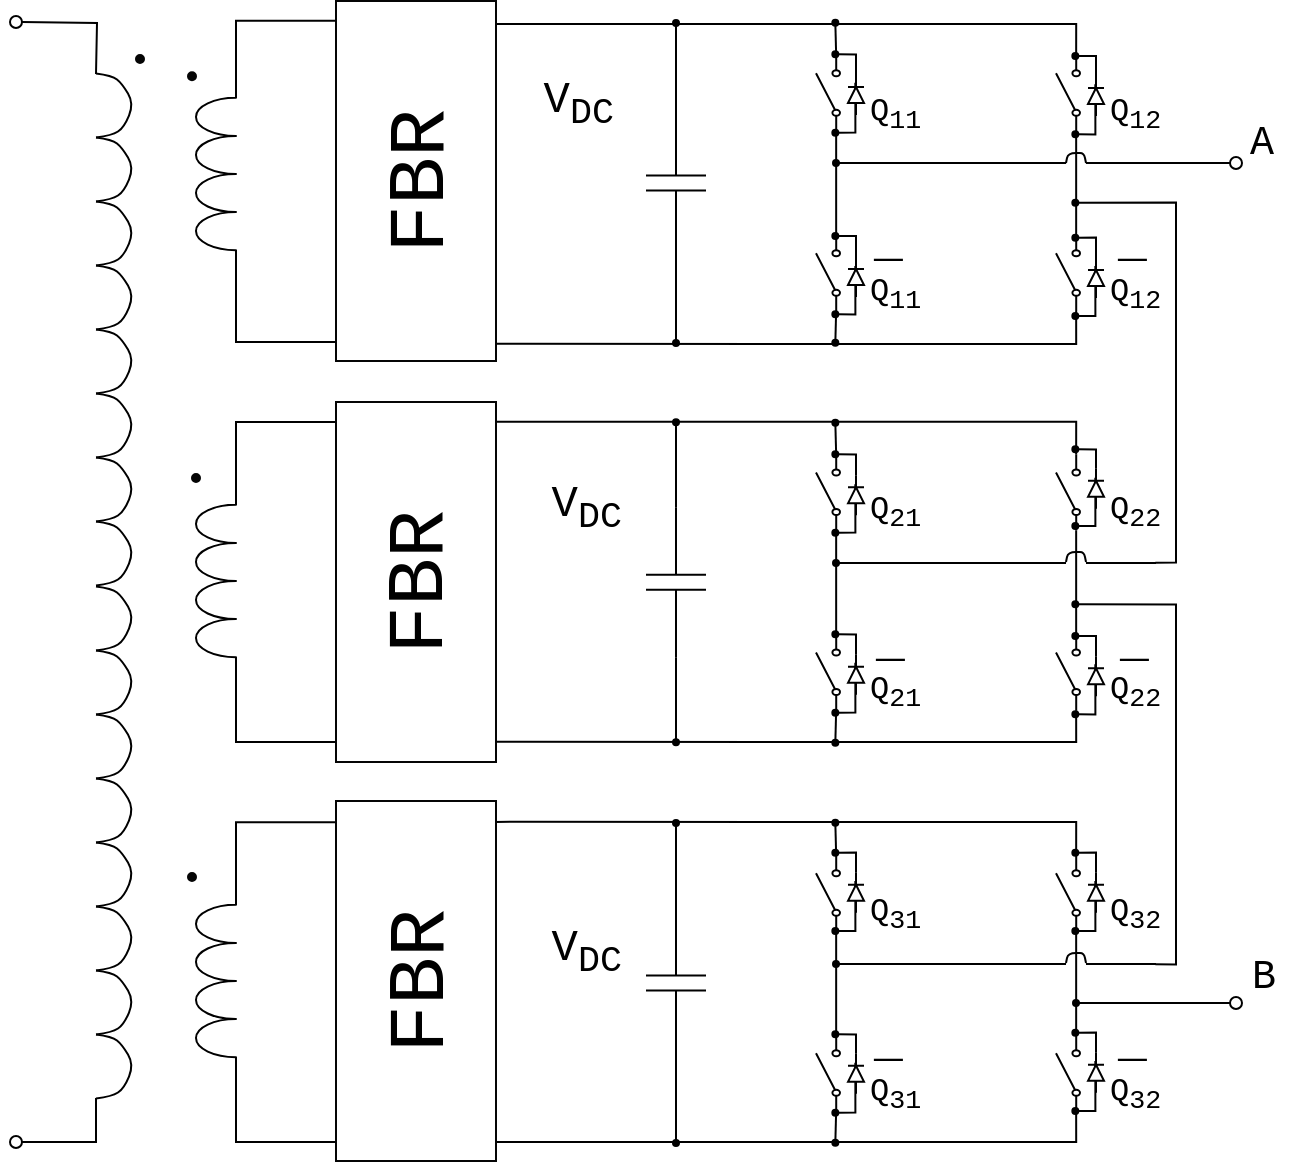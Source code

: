 <mxfile version="10.6.7" type="github"><diagram id="ba_hvJ9h7SCqjm7Wtn24" name="Page-1"><mxGraphModel dx="1394" dy="781" grid="1" gridSize="10" guides="1" tooltips="1" connect="1" arrows="1" fold="1" page="1" pageScale="1" pageWidth="827" pageHeight="1169" math="0" shadow="0"><root><mxCell id="0"/><mxCell id="1" parent="0"/><mxCell id="d05kO99gTsd_x5FQ2TC5-5" style="edgeStyle=orthogonalEdgeStyle;rounded=0;orthogonalLoop=1;jettySize=auto;html=1;exitX=0;exitY=0.5;exitDx=0;exitDy=0;exitPerimeter=0;endArrow=oval;endFill=1;fontSize=22;endSize=3;" parent="1" source="d05kO99gTsd_x5FQ2TC5-7" edge="1"><mxGeometry relative="1" as="geometry"><mxPoint x="450" y="440.5" as="targetPoint"/><mxPoint x="450" y="450.5" as="sourcePoint"/></mxGeometry></mxCell><mxCell id="d05kO99gTsd_x5FQ2TC5-6" style="edgeStyle=orthogonalEdgeStyle;rounded=0;orthogonalLoop=1;jettySize=auto;html=1;exitX=1;exitY=0.5;exitDx=0;exitDy=0;exitPerimeter=0;endArrow=oval;endFill=1;fontSize=22;endSize=3;" parent="1" source="d05kO99gTsd_x5FQ2TC5-7" edge="1"><mxGeometry relative="1" as="geometry"><mxPoint x="450" y="600.5" as="targetPoint"/></mxGeometry></mxCell><mxCell id="d05kO99gTsd_x5FQ2TC5-7" value="" style="pointerEvents=1;verticalLabelPosition=bottom;shadow=0;dashed=0;align=center;fillColor=#ffffff;html=1;verticalAlign=top;strokeWidth=1;shape=mxgraph.electrical.capacitors.capacitor_1;fontSize=22;direction=south;" parent="1" vertex="1"><mxGeometry x="435" y="483" width="30" height="75" as="geometry"/></mxCell><mxCell id="d05kO99gTsd_x5FQ2TC5-8" style="edgeStyle=orthogonalEdgeStyle;rounded=0;orthogonalLoop=1;jettySize=auto;html=1;exitX=1;exitY=0.84;exitDx=0;exitDy=0;exitPerimeter=0;endArrow=oval;endFill=1;fontSize=22;endSize=3;" parent="1" source="d05kO99gTsd_x5FQ2TC5-10" edge="1"><mxGeometry relative="1" as="geometry"><mxPoint x="529.667" y="440.333" as="targetPoint"/></mxGeometry></mxCell><mxCell id="d05kO99gTsd_x5FQ2TC5-9" style="edgeStyle=orthogonalEdgeStyle;rounded=0;orthogonalLoop=1;jettySize=auto;html=1;exitX=0;exitY=0.84;exitDx=0;exitDy=0;exitPerimeter=0;entryX=1;entryY=0.84;entryDx=0;entryDy=0;entryPerimeter=0;endArrow=none;endFill=0;fontSize=22;" parent="1" source="d05kO99gTsd_x5FQ2TC5-10" target="d05kO99gTsd_x5FQ2TC5-12" edge="1"><mxGeometry relative="1" as="geometry"/></mxCell><mxCell id="d05kO99gTsd_x5FQ2TC5-10" value="" style="pointerEvents=1;verticalLabelPosition=bottom;shadow=0;dashed=0;align=center;fillColor=#ffffff;html=1;verticalAlign=top;strokeWidth=1;shape=mxgraph.electrical.electro-mechanical.simple_switch;fontSize=22;direction=north;" parent="1" vertex="1"><mxGeometry x="520" y="456.532" width="12" height="38" as="geometry"/></mxCell><mxCell id="d05kO99gTsd_x5FQ2TC5-11" style="edgeStyle=orthogonalEdgeStyle;rounded=0;orthogonalLoop=1;jettySize=auto;html=1;exitX=0;exitY=0.84;exitDx=0;exitDy=0;exitPerimeter=0;endArrow=oval;endFill=1;fontSize=22;endSize=3;" parent="1" source="d05kO99gTsd_x5FQ2TC5-12" edge="1"><mxGeometry relative="1" as="geometry"><mxPoint x="529.667" y="600.333" as="targetPoint"/></mxGeometry></mxCell><mxCell id="d05kO99gTsd_x5FQ2TC5-12" value="" style="pointerEvents=1;verticalLabelPosition=bottom;shadow=0;dashed=0;align=center;fillColor=#ffffff;html=1;verticalAlign=top;strokeWidth=1;shape=mxgraph.electrical.electro-mechanical.simple_switch;fontSize=22;direction=north;" parent="1" vertex="1"><mxGeometry x="520" y="546.532" width="12" height="38" as="geometry"/></mxCell><mxCell id="d05kO99gTsd_x5FQ2TC5-13" value="" style="pointerEvents=1;verticalLabelPosition=bottom;shadow=0;dashed=0;align=center;fillColor=#ffffff;html=1;verticalAlign=top;strokeWidth=1;shape=mxgraph.electrical.electro-mechanical.simple_switch;fontSize=22;direction=north;" parent="1" vertex="1"><mxGeometry x="640" y="456.532" width="12" height="38" as="geometry"/></mxCell><mxCell id="d05kO99gTsd_x5FQ2TC5-14" style="edgeStyle=orthogonalEdgeStyle;rounded=0;orthogonalLoop=1;jettySize=auto;html=1;exitX=1;exitY=0.84;exitDx=0;exitDy=0;exitPerimeter=0;entryX=0;entryY=0.84;entryDx=0;entryDy=0;entryPerimeter=0;endArrow=none;endFill=0;fontSize=22;" parent="1" source="d05kO99gTsd_x5FQ2TC5-15" target="d05kO99gTsd_x5FQ2TC5-13" edge="1"><mxGeometry relative="1" as="geometry"/></mxCell><mxCell id="d05kO99gTsd_x5FQ2TC5-15" value="" style="pointerEvents=1;verticalLabelPosition=bottom;shadow=0;dashed=0;align=center;fillColor=#ffffff;html=1;verticalAlign=top;strokeWidth=1;shape=mxgraph.electrical.electro-mechanical.simple_switch;fontSize=22;direction=north;" parent="1" vertex="1"><mxGeometry x="640" y="546.532" width="12" height="38" as="geometry"/></mxCell><mxCell id="d05kO99gTsd_x5FQ2TC5-16" style="edgeStyle=orthogonalEdgeStyle;rounded=0;orthogonalLoop=1;jettySize=auto;html=1;fontSize=22;endArrow=none;endFill=0;entryX=1;entryY=0.84;entryDx=0;entryDy=0;entryPerimeter=0;exitX=1.002;exitY=0.064;exitDx=0;exitDy=0;exitPerimeter=0;" parent="1" source="HzWycQiSCU6nT2BT9_TL-53" target="d05kO99gTsd_x5FQ2TC5-13" edge="1"><mxGeometry relative="1" as="geometry"><mxPoint x="650" y="440.532" as="targetPoint"/><Array as="points"><mxPoint x="650" y="441"/></Array><mxPoint x="370" y="441" as="sourcePoint"/></mxGeometry></mxCell><mxCell id="d05kO99gTsd_x5FQ2TC5-17" style="edgeStyle=orthogonalEdgeStyle;rounded=0;orthogonalLoop=1;jettySize=auto;html=1;entryX=0;entryY=0.84;entryDx=0;entryDy=0;entryPerimeter=0;endArrow=none;endFill=0;fontSize=22;exitX=1.004;exitY=0.952;exitDx=0;exitDy=0;exitPerimeter=0;" parent="1" source="HzWycQiSCU6nT2BT9_TL-53" target="d05kO99gTsd_x5FQ2TC5-15" edge="1"><mxGeometry relative="1" as="geometry"><Array as="points"><mxPoint x="370" y="601"/><mxPoint x="650" y="601"/></Array><mxPoint x="361" y="601" as="sourcePoint"/></mxGeometry></mxCell><mxCell id="d05kO99gTsd_x5FQ2TC5-18" value="&lt;font face=&quot;Courier New&quot;&gt;V&lt;sub&gt;DC&lt;/sub&gt;&lt;/font&gt;" style="text;html=1;resizable=0;points=[];autosize=1;align=right;verticalAlign=top;spacingTop=-4;fontSize=22;" parent="1" vertex="1"><mxGeometry x="370" y="462.032" width="50" height="30" as="geometry"/></mxCell><mxCell id="d05kO99gTsd_x5FQ2TC5-19" value="&lt;font face=&quot;Courier New&quot;&gt;Q&lt;sub&gt;11&lt;/sub&gt;&lt;/font&gt;" style="text;html=1;resizable=0;points=[];autosize=1;align=left;verticalAlign=top;spacingTop=-4;fontSize=16;" parent="1" vertex="1"><mxGeometry x="545" y="470.532" width="40" height="20" as="geometry"/></mxCell><mxCell id="d05kO99gTsd_x5FQ2TC5-20" value="&lt;font face=&quot;Courier New&quot;&gt;Q&lt;/font&gt;&lt;font face=&quot;Courier New&quot;&gt;&lt;sub&gt;12&lt;/sub&gt;&lt;/font&gt;" style="text;html=1;resizable=0;points=[];autosize=1;align=left;verticalAlign=top;spacingTop=-4;fontSize=16;" parent="1" vertex="1"><mxGeometry x="665" y="470.532" width="40" height="20" as="geometry"/></mxCell><mxCell id="d05kO99gTsd_x5FQ2TC5-21" value="&lt;font face=&quot;Courier New&quot;&gt;Q&lt;/font&gt;&lt;font face=&quot;Courier New&quot;&gt;&lt;sub&gt;12&lt;/sub&gt;&lt;/font&gt;" style="text;html=1;resizable=0;points=[];autosize=1;align=left;verticalAlign=top;spacingTop=-4;fontSize=16;" parent="1" vertex="1"><mxGeometry x="665" y="560.532" width="40" height="20" as="geometry"/></mxCell><mxCell id="d05kO99gTsd_x5FQ2TC5-22" value="&lt;font face=&quot;Courier New&quot;&gt;Q&lt;/font&gt;&lt;font face=&quot;Courier New&quot;&gt;&lt;sub&gt;11&lt;/sub&gt;&lt;/font&gt;" style="text;html=1;resizable=0;points=[];autosize=1;align=left;verticalAlign=top;spacingTop=-4;fontSize=16;" parent="1" vertex="1"><mxGeometry x="545" y="560.532" width="40" height="20" as="geometry"/></mxCell><mxCell id="d05kO99gTsd_x5FQ2TC5-27" style="edgeStyle=orthogonalEdgeStyle;rounded=0;orthogonalLoop=1;jettySize=auto;html=1;exitX=0;exitY=0.5;exitDx=0;exitDy=0;exitPerimeter=0;endArrow=oval;endFill=1;fontSize=22;endSize=3;" parent="1" source="d05kO99gTsd_x5FQ2TC5-29" edge="1"><mxGeometry relative="1" as="geometry"><mxPoint x="450" y="640.1" as="targetPoint"/><mxPoint x="450" y="650.1" as="sourcePoint"/></mxGeometry></mxCell><mxCell id="d05kO99gTsd_x5FQ2TC5-28" style="edgeStyle=orthogonalEdgeStyle;rounded=0;orthogonalLoop=1;jettySize=auto;html=1;exitX=1;exitY=0.5;exitDx=0;exitDy=0;exitPerimeter=0;endArrow=oval;endFill=1;fontSize=22;endSize=3;" parent="1" source="d05kO99gTsd_x5FQ2TC5-29" edge="1"><mxGeometry relative="1" as="geometry"><mxPoint x="450" y="800.1" as="targetPoint"/></mxGeometry></mxCell><mxCell id="d05kO99gTsd_x5FQ2TC5-29" value="" style="pointerEvents=1;verticalLabelPosition=bottom;shadow=0;dashed=0;align=center;fillColor=#ffffff;html=1;verticalAlign=top;strokeWidth=1;shape=mxgraph.electrical.capacitors.capacitor_1;fontSize=22;direction=south;" parent="1" vertex="1"><mxGeometry x="435" y="682.6" width="30" height="75" as="geometry"/></mxCell><mxCell id="d05kO99gTsd_x5FQ2TC5-30" style="edgeStyle=orthogonalEdgeStyle;rounded=0;orthogonalLoop=1;jettySize=auto;html=1;exitX=1;exitY=0.84;exitDx=0;exitDy=0;exitPerimeter=0;endArrow=oval;endFill=1;fontSize=22;endSize=3;" parent="1" source="d05kO99gTsd_x5FQ2TC5-32" edge="1"><mxGeometry relative="1" as="geometry"><mxPoint x="529.667" y="640.333" as="targetPoint"/></mxGeometry></mxCell><mxCell id="d05kO99gTsd_x5FQ2TC5-31" style="edgeStyle=orthogonalEdgeStyle;rounded=0;orthogonalLoop=1;jettySize=auto;html=1;exitX=0;exitY=0.84;exitDx=0;exitDy=0;exitPerimeter=0;entryX=1;entryY=0.84;entryDx=0;entryDy=0;entryPerimeter=0;endArrow=none;endFill=0;fontSize=22;" parent="1" source="d05kO99gTsd_x5FQ2TC5-32" target="d05kO99gTsd_x5FQ2TC5-34" edge="1"><mxGeometry relative="1" as="geometry"/></mxCell><mxCell id="d05kO99gTsd_x5FQ2TC5-32" value="" style="pointerEvents=1;verticalLabelPosition=bottom;shadow=0;dashed=0;align=center;fillColor=#ffffff;html=1;verticalAlign=top;strokeWidth=1;shape=mxgraph.electrical.electro-mechanical.simple_switch;fontSize=22;direction=north;" parent="1" vertex="1"><mxGeometry x="520" y="656.132" width="12" height="38" as="geometry"/></mxCell><mxCell id="d05kO99gTsd_x5FQ2TC5-33" style="edgeStyle=orthogonalEdgeStyle;rounded=0;orthogonalLoop=1;jettySize=auto;html=1;exitX=0;exitY=0.84;exitDx=0;exitDy=0;exitPerimeter=0;endArrow=oval;endFill=1;fontSize=22;endSize=3;" parent="1" source="d05kO99gTsd_x5FQ2TC5-34" edge="1"><mxGeometry relative="1" as="geometry"><mxPoint x="529.667" y="800.333" as="targetPoint"/></mxGeometry></mxCell><mxCell id="d05kO99gTsd_x5FQ2TC5-34" value="" style="pointerEvents=1;verticalLabelPosition=bottom;shadow=0;dashed=0;align=center;fillColor=#ffffff;html=1;verticalAlign=top;strokeWidth=1;shape=mxgraph.electrical.electro-mechanical.simple_switch;fontSize=22;direction=north;" parent="1" vertex="1"><mxGeometry x="520" y="746.132" width="12" height="38" as="geometry"/></mxCell><mxCell id="d05kO99gTsd_x5FQ2TC5-35" value="" style="pointerEvents=1;verticalLabelPosition=bottom;shadow=0;dashed=0;align=center;fillColor=#ffffff;html=1;verticalAlign=top;strokeWidth=1;shape=mxgraph.electrical.electro-mechanical.simple_switch;fontSize=22;direction=north;" parent="1" vertex="1"><mxGeometry x="640" y="656.132" width="12" height="38" as="geometry"/></mxCell><mxCell id="d05kO99gTsd_x5FQ2TC5-36" style="edgeStyle=orthogonalEdgeStyle;rounded=0;orthogonalLoop=1;jettySize=auto;html=1;exitX=1;exitY=0.84;exitDx=0;exitDy=0;exitPerimeter=0;entryX=0;entryY=0.84;entryDx=0;entryDy=0;entryPerimeter=0;endArrow=none;endFill=0;fontSize=22;" parent="1" source="d05kO99gTsd_x5FQ2TC5-37" target="d05kO99gTsd_x5FQ2TC5-35" edge="1"><mxGeometry relative="1" as="geometry"/></mxCell><mxCell id="d05kO99gTsd_x5FQ2TC5-37" value="" style="pointerEvents=1;verticalLabelPosition=bottom;shadow=0;dashed=0;align=center;fillColor=#ffffff;html=1;verticalAlign=top;strokeWidth=1;shape=mxgraph.electrical.electro-mechanical.simple_switch;fontSize=22;direction=north;" parent="1" vertex="1"><mxGeometry x="640" y="746.132" width="12" height="38" as="geometry"/></mxCell><mxCell id="d05kO99gTsd_x5FQ2TC5-38" style="edgeStyle=orthogonalEdgeStyle;rounded=0;orthogonalLoop=1;jettySize=auto;html=1;fontSize=22;endArrow=none;endFill=0;entryX=1;entryY=0.84;entryDx=0;entryDy=0;entryPerimeter=0;exitX=1;exitY=0.055;exitDx=0;exitDy=0;exitPerimeter=0;" parent="1" source="HzWycQiSCU6nT2BT9_TL-50" target="d05kO99gTsd_x5FQ2TC5-35" edge="1"><mxGeometry relative="1" as="geometry"><mxPoint x="650" y="640.132" as="targetPoint"/><Array as="points"><mxPoint x="650" y="640"/></Array><mxPoint x="228" y="630" as="sourcePoint"/></mxGeometry></mxCell><mxCell id="d05kO99gTsd_x5FQ2TC5-39" style="edgeStyle=orthogonalEdgeStyle;rounded=0;orthogonalLoop=1;jettySize=auto;html=1;entryX=0;entryY=0.84;entryDx=0;entryDy=0;entryPerimeter=0;endArrow=none;endFill=0;fontSize=22;exitX=0.999;exitY=0.944;exitDx=0;exitDy=0;exitPerimeter=0;" parent="1" source="HzWycQiSCU6nT2BT9_TL-50" target="d05kO99gTsd_x5FQ2TC5-37" edge="1"><mxGeometry relative="1" as="geometry"><Array as="points"><mxPoint x="370" y="800"/><mxPoint x="650" y="800"/></Array><mxPoint x="361" y="800" as="sourcePoint"/></mxGeometry></mxCell><mxCell id="d05kO99gTsd_x5FQ2TC5-40" value="&lt;font face=&quot;Courier New&quot;&gt;V&lt;sub&gt;DC&lt;/sub&gt;&lt;/font&gt;" style="text;html=1;resizable=0;points=[];autosize=1;align=right;verticalAlign=top;spacingTop=-4;fontSize=22;" parent="1" vertex="1"><mxGeometry x="373.5" y="664.132" width="50" height="30" as="geometry"/></mxCell><mxCell id="d05kO99gTsd_x5FQ2TC5-41" value="&lt;font face=&quot;Courier New&quot;&gt;Q&lt;/font&gt;&lt;font face=&quot;Courier New&quot;&gt;&lt;sub&gt;21&lt;/sub&gt;&lt;/font&gt;" style="text;html=1;resizable=0;points=[];autosize=1;align=left;verticalAlign=top;spacingTop=-4;fontSize=16;" parent="1" vertex="1"><mxGeometry x="545" y="670.132" width="40" height="20" as="geometry"/></mxCell><mxCell id="d05kO99gTsd_x5FQ2TC5-42" value="&lt;font face=&quot;Courier New&quot;&gt;Q&lt;/font&gt;&lt;font face=&quot;Courier New&quot;&gt;&lt;sub&gt;22&lt;/sub&gt;&lt;/font&gt;" style="text;html=1;resizable=0;points=[];autosize=1;align=left;verticalAlign=top;spacingTop=-4;fontSize=16;" parent="1" vertex="1"><mxGeometry x="665" y="670.132" width="40" height="20" as="geometry"/></mxCell><mxCell id="d05kO99gTsd_x5FQ2TC5-43" value="&lt;font face=&quot;Courier New&quot;&gt;Q&lt;/font&gt;&lt;font face=&quot;Courier New&quot;&gt;&lt;sub&gt;22&lt;/sub&gt;&lt;/font&gt;" style="text;html=1;resizable=0;points=[];autosize=1;align=left;verticalAlign=top;spacingTop=-4;fontSize=16;" parent="1" vertex="1"><mxGeometry x="665" y="760.132" width="40" height="20" as="geometry"/></mxCell><mxCell id="d05kO99gTsd_x5FQ2TC5-44" value="&lt;font face=&quot;Courier New&quot;&gt;Q&lt;/font&gt;&lt;font face=&quot;Courier New&quot;&gt;&lt;sub&gt;21&lt;/sub&gt;&lt;/font&gt;" style="text;html=1;resizable=0;points=[];autosize=1;align=left;verticalAlign=top;spacingTop=-4;fontSize=16;" parent="1" vertex="1"><mxGeometry x="545" y="760.132" width="40" height="20" as="geometry"/></mxCell><mxCell id="d05kO99gTsd_x5FQ2TC5-49" style="edgeStyle=orthogonalEdgeStyle;rounded=0;orthogonalLoop=1;jettySize=auto;html=1;exitX=0;exitY=0.5;exitDx=0;exitDy=0;exitPerimeter=0;endArrow=oval;endFill=1;fontSize=22;endSize=3;" parent="1" source="d05kO99gTsd_x5FQ2TC5-51" edge="1"><mxGeometry relative="1" as="geometry"><mxPoint x="450" y="840.5" as="targetPoint"/><mxPoint x="450" y="850.5" as="sourcePoint"/></mxGeometry></mxCell><mxCell id="d05kO99gTsd_x5FQ2TC5-50" style="edgeStyle=orthogonalEdgeStyle;rounded=0;orthogonalLoop=1;jettySize=auto;html=1;exitX=1;exitY=0.5;exitDx=0;exitDy=0;exitPerimeter=0;endArrow=oval;endFill=1;fontSize=22;endSize=3;" parent="1" source="d05kO99gTsd_x5FQ2TC5-51" edge="1"><mxGeometry relative="1" as="geometry"><mxPoint x="450" y="1000.5" as="targetPoint"/></mxGeometry></mxCell><mxCell id="d05kO99gTsd_x5FQ2TC5-51" value="" style="pointerEvents=1;verticalLabelPosition=bottom;shadow=0;dashed=0;align=center;fillColor=#ffffff;html=1;verticalAlign=top;strokeWidth=1;shape=mxgraph.electrical.capacitors.capacitor_1;fontSize=22;direction=south;" parent="1" vertex="1"><mxGeometry x="435" y="883" width="30" height="75" as="geometry"/></mxCell><mxCell id="d05kO99gTsd_x5FQ2TC5-52" style="edgeStyle=orthogonalEdgeStyle;rounded=0;orthogonalLoop=1;jettySize=auto;html=1;exitX=1;exitY=0.84;exitDx=0;exitDy=0;exitPerimeter=0;endArrow=oval;endFill=1;fontSize=22;endSize=3;" parent="1" source="d05kO99gTsd_x5FQ2TC5-54" edge="1"><mxGeometry relative="1" as="geometry"><mxPoint x="529.667" y="840.333" as="targetPoint"/></mxGeometry></mxCell><mxCell id="d05kO99gTsd_x5FQ2TC5-53" style="edgeStyle=orthogonalEdgeStyle;rounded=0;orthogonalLoop=1;jettySize=auto;html=1;exitX=0;exitY=0.84;exitDx=0;exitDy=0;exitPerimeter=0;entryX=1;entryY=0.84;entryDx=0;entryDy=0;entryPerimeter=0;endArrow=none;endFill=0;fontSize=22;" parent="1" source="d05kO99gTsd_x5FQ2TC5-54" target="d05kO99gTsd_x5FQ2TC5-56" edge="1"><mxGeometry relative="1" as="geometry"/></mxCell><mxCell id="d05kO99gTsd_x5FQ2TC5-54" value="" style="pointerEvents=1;verticalLabelPosition=bottom;shadow=0;dashed=0;align=center;fillColor=#ffffff;html=1;verticalAlign=top;strokeWidth=1;shape=mxgraph.electrical.electro-mechanical.simple_switch;fontSize=22;direction=north;" parent="1" vertex="1"><mxGeometry x="520" y="856.532" width="12" height="38" as="geometry"/></mxCell><mxCell id="d05kO99gTsd_x5FQ2TC5-55" style="edgeStyle=orthogonalEdgeStyle;rounded=0;orthogonalLoop=1;jettySize=auto;html=1;exitX=0;exitY=0.84;exitDx=0;exitDy=0;exitPerimeter=0;endArrow=oval;endFill=1;fontSize=22;endSize=3;" parent="1" source="d05kO99gTsd_x5FQ2TC5-56" edge="1"><mxGeometry relative="1" as="geometry"><mxPoint x="529.667" y="1000.333" as="targetPoint"/></mxGeometry></mxCell><mxCell id="d05kO99gTsd_x5FQ2TC5-56" value="" style="pointerEvents=1;verticalLabelPosition=bottom;shadow=0;dashed=0;align=center;fillColor=#ffffff;html=1;verticalAlign=top;strokeWidth=1;shape=mxgraph.electrical.electro-mechanical.simple_switch;fontSize=22;direction=north;" parent="1" vertex="1"><mxGeometry x="520" y="946.532" width="12" height="38" as="geometry"/></mxCell><mxCell id="d05kO99gTsd_x5FQ2TC5-57" value="" style="pointerEvents=1;verticalLabelPosition=bottom;shadow=0;dashed=0;align=center;fillColor=#ffffff;html=1;verticalAlign=top;strokeWidth=1;shape=mxgraph.electrical.electro-mechanical.simple_switch;fontSize=22;direction=north;" parent="1" vertex="1"><mxGeometry x="640" y="856.532" width="12" height="38" as="geometry"/></mxCell><mxCell id="d05kO99gTsd_x5FQ2TC5-58" style="edgeStyle=orthogonalEdgeStyle;rounded=0;orthogonalLoop=1;jettySize=auto;html=1;exitX=1;exitY=0.84;exitDx=0;exitDy=0;exitPerimeter=0;entryX=0;entryY=0.84;entryDx=0;entryDy=0;entryPerimeter=0;endArrow=none;endFill=0;fontSize=22;" parent="1" source="d05kO99gTsd_x5FQ2TC5-59" target="d05kO99gTsd_x5FQ2TC5-57" edge="1"><mxGeometry relative="1" as="geometry"/></mxCell><mxCell id="d05kO99gTsd_x5FQ2TC5-59" value="" style="pointerEvents=1;verticalLabelPosition=bottom;shadow=0;dashed=0;align=center;fillColor=#ffffff;html=1;verticalAlign=top;strokeWidth=1;shape=mxgraph.electrical.electro-mechanical.simple_switch;fontSize=22;direction=north;" parent="1" vertex="1"><mxGeometry x="640" y="946.532" width="12" height="38" as="geometry"/></mxCell><mxCell id="d05kO99gTsd_x5FQ2TC5-60" style="edgeStyle=orthogonalEdgeStyle;rounded=0;orthogonalLoop=1;jettySize=auto;html=1;exitX=0.996;exitY=0.058;exitDx=0;exitDy=0;fontSize=22;endArrow=none;endFill=0;entryX=1;entryY=0.84;entryDx=0;entryDy=0;entryPerimeter=0;exitPerimeter=0;" parent="1" source="HzWycQiSCU6nT2BT9_TL-47" target="d05kO99gTsd_x5FQ2TC5-57" edge="1"><mxGeometry relative="1" as="geometry"><mxPoint x="650" y="840.532" as="targetPoint"/><Array as="points"><mxPoint x="370" y="840"/><mxPoint x="650" y="840"/></Array><mxPoint x="370.034" y="895.483" as="sourcePoint"/></mxGeometry></mxCell><mxCell id="d05kO99gTsd_x5FQ2TC5-61" style="edgeStyle=orthogonalEdgeStyle;rounded=0;orthogonalLoop=1;jettySize=auto;html=1;entryX=0;entryY=0.84;entryDx=0;entryDy=0;entryPerimeter=0;endArrow=none;endFill=0;fontSize=22;exitX=1;exitY=0.947;exitDx=0;exitDy=0;exitPerimeter=0;" parent="1" source="HzWycQiSCU6nT2BT9_TL-47" target="d05kO99gTsd_x5FQ2TC5-59" edge="1"><mxGeometry relative="1" as="geometry"><Array as="points"><mxPoint x="650" y="1000"/></Array><mxPoint x="360" y="1020" as="sourcePoint"/></mxGeometry></mxCell><mxCell id="d05kO99gTsd_x5FQ2TC5-62" value="&lt;font face=&quot;Courier New&quot;&gt;V&lt;sub&gt;DC&lt;/sub&gt;&lt;/font&gt;" style="text;html=1;resizable=0;points=[];autosize=1;align=right;verticalAlign=top;spacingTop=-4;fontSize=22;" parent="1" vertex="1"><mxGeometry x="373.5" y="885.532" width="50" height="30" as="geometry"/></mxCell><mxCell id="d05kO99gTsd_x5FQ2TC5-63" value="&lt;font face=&quot;Courier New&quot;&gt;Q&lt;/font&gt;&lt;font face=&quot;Courier New&quot;&gt;&lt;sub&gt;31&lt;/sub&gt;&lt;/font&gt;" style="text;html=1;resizable=0;points=[];autosize=1;align=left;verticalAlign=top;spacingTop=-4;fontSize=16;" parent="1" vertex="1"><mxGeometry x="545" y="870.532" width="40" height="20" as="geometry"/></mxCell><mxCell id="d05kO99gTsd_x5FQ2TC5-64" value="&lt;font face=&quot;Courier New&quot;&gt;Q&lt;/font&gt;&lt;font face=&quot;Courier New&quot;&gt;&lt;sub&gt;32&lt;/sub&gt;&lt;/font&gt;" style="text;html=1;resizable=0;points=[];autosize=1;align=left;verticalAlign=top;spacingTop=-4;fontSize=16;" parent="1" vertex="1"><mxGeometry x="665" y="870.532" width="40" height="20" as="geometry"/></mxCell><mxCell id="d05kO99gTsd_x5FQ2TC5-65" value="&lt;font face=&quot;Courier New&quot;&gt;Q&lt;/font&gt;&lt;font face=&quot;Courier New&quot;&gt;&lt;sub&gt;32&lt;/sub&gt;&lt;/font&gt;" style="text;html=1;resizable=0;points=[];autosize=1;align=left;verticalAlign=top;spacingTop=-4;fontSize=16;" parent="1" vertex="1"><mxGeometry x="665" y="960.532" width="40" height="20" as="geometry"/></mxCell><mxCell id="d05kO99gTsd_x5FQ2TC5-66" value="&lt;font face=&quot;Courier New&quot;&gt;Q&lt;/font&gt;&lt;font face=&quot;Courier New&quot;&gt;&lt;sub&gt;31&lt;/sub&gt;&lt;/font&gt;" style="text;html=1;resizable=0;points=[];autosize=1;align=left;verticalAlign=top;spacingTop=-4;fontSize=16;" parent="1" vertex="1"><mxGeometry x="545" y="960.532" width="40" height="20" as="geometry"/></mxCell><mxCell id="d05kO99gTsd_x5FQ2TC5-67" value="" style="endArrow=none;html=1;startArrow=oval;startFill=1;startSize=3;" parent="1" edge="1"><mxGeometry width="50" height="50" relative="1" as="geometry"><mxPoint x="530" y="510.5" as="sourcePoint"/><mxPoint x="645" y="510.5" as="targetPoint"/></mxGeometry></mxCell><mxCell id="d05kO99gTsd_x5FQ2TC5-68" value="" style="endArrow=none;html=1;" parent="1" edge="1"><mxGeometry width="50" height="50" relative="1" as="geometry"><mxPoint x="645" y="510.5" as="sourcePoint"/><mxPoint x="655" y="510.5" as="targetPoint"/><Array as="points"><mxPoint x="646" y="505.5"/><mxPoint x="654" y="505.5"/></Array></mxGeometry></mxCell><mxCell id="d05kO99gTsd_x5FQ2TC5-69" value="" style="endArrow=oval;html=1;endFill=0;" parent="1" edge="1"><mxGeometry width="50" height="50" relative="1" as="geometry"><mxPoint x="655" y="510.5" as="sourcePoint"/><mxPoint x="730" y="510.5" as="targetPoint"/></mxGeometry></mxCell><mxCell id="d05kO99gTsd_x5FQ2TC5-70" value="" style="endArrow=none;html=1;strokeColor=#000000;edgeStyle=orthogonalEdgeStyle;rounded=0;startArrow=oval;startFill=1;startSize=3;" parent="1" edge="1"><mxGeometry width="50" height="50" relative="1" as="geometry"><mxPoint x="649.667" y="530.333" as="sourcePoint"/><mxPoint x="689.667" y="710.333" as="targetPoint"/><Array as="points"><mxPoint x="700" y="530.5"/><mxPoint x="700" y="710.5"/></Array></mxGeometry></mxCell><mxCell id="d05kO99gTsd_x5FQ2TC5-71" value="" style="endArrow=none;html=1;" parent="1" edge="1"><mxGeometry width="50" height="50" relative="1" as="geometry"><mxPoint x="645" y="710" as="sourcePoint"/><mxPoint x="655" y="710" as="targetPoint"/><Array as="points"><mxPoint x="646" y="705"/><mxPoint x="654" y="705"/></Array></mxGeometry></mxCell><mxCell id="d05kO99gTsd_x5FQ2TC5-72" value="" style="endArrow=none;html=1;strokeColor=#000000;" parent="1" edge="1"><mxGeometry width="50" height="50" relative="1" as="geometry"><mxPoint x="655" y="710.5" as="sourcePoint"/><mxPoint x="690" y="710.5" as="targetPoint"/></mxGeometry></mxCell><mxCell id="d05kO99gTsd_x5FQ2TC5-73" value="" style="endArrow=none;html=1;strokeColor=#000000;startArrow=oval;startFill=1;startSize=3;" parent="1" edge="1"><mxGeometry width="50" height="50" relative="1" as="geometry"><mxPoint x="530" y="710.5" as="sourcePoint"/><mxPoint x="645" y="710.5" as="targetPoint"/></mxGeometry></mxCell><mxCell id="d05kO99gTsd_x5FQ2TC5-74" value="" style="endArrow=none;html=1;strokeColor=#000000;edgeStyle=orthogonalEdgeStyle;rounded=0;startArrow=oval;startFill=1;startSize=3;" parent="1" edge="1"><mxGeometry width="50" height="50" relative="1" as="geometry"><mxPoint x="649.667" y="731.167" as="sourcePoint"/><mxPoint x="689.667" y="911.167" as="targetPoint"/><Array as="points"><mxPoint x="700" y="730.5"/><mxPoint x="700" y="910.5"/></Array></mxGeometry></mxCell><mxCell id="d05kO99gTsd_x5FQ2TC5-75" value="" style="endArrow=none;html=1;" parent="1" edge="1"><mxGeometry width="50" height="50" relative="1" as="geometry"><mxPoint x="645" y="910.5" as="sourcePoint"/><mxPoint x="655" y="910.5" as="targetPoint"/><Array as="points"><mxPoint x="646" y="905.5"/><mxPoint x="654" y="905.5"/></Array></mxGeometry></mxCell><mxCell id="d05kO99gTsd_x5FQ2TC5-76" value="" style="endArrow=none;html=1;strokeColor=#000000;" parent="1" edge="1"><mxGeometry width="50" height="50" relative="1" as="geometry"><mxPoint x="655" y="911" as="sourcePoint"/><mxPoint x="690" y="911" as="targetPoint"/></mxGeometry></mxCell><mxCell id="d05kO99gTsd_x5FQ2TC5-77" value="" style="endArrow=none;html=1;strokeColor=#000000;startArrow=oval;startFill=1;startSize=3;" parent="1" edge="1"><mxGeometry width="50" height="50" relative="1" as="geometry"><mxPoint x="530" y="911" as="sourcePoint"/><mxPoint x="645" y="911" as="targetPoint"/></mxGeometry></mxCell><mxCell id="d05kO99gTsd_x5FQ2TC5-78" value="" style="endArrow=oval;html=1;endFill=0;startArrow=oval;startFill=1;startSize=3;" parent="1" edge="1"><mxGeometry width="50" height="50" relative="1" as="geometry"><mxPoint x="650" y="930.5" as="sourcePoint"/><mxPoint x="730" y="930.5" as="targetPoint"/></mxGeometry></mxCell><mxCell id="d05kO99gTsd_x5FQ2TC5-79" value="A" style="text;html=1;resizable=0;points=[];autosize=1;align=left;verticalAlign=top;spacingTop=-4;fontSize=20;fontFamily=Courier New;" parent="1" vertex="1"><mxGeometry x="735" y="485.5" width="20" height="20" as="geometry"/></mxCell><mxCell id="d05kO99gTsd_x5FQ2TC5-80" value="B" style="text;html=1;resizable=0;points=[];autosize=1;align=left;verticalAlign=top;spacingTop=-4;fontSize=20;fontFamily=Courier New;" parent="1" vertex="1"><mxGeometry x="736" y="902.5" width="25" height="30" as="geometry"/></mxCell><mxCell id="d05kO99gTsd_x5FQ2TC5-81" value="_" style="text;html=1;resizable=0;points=[];autosize=1;align=left;verticalAlign=top;spacingTop=-4;fontSize=24;fontFamily=Courier New;fontStyle=0" parent="1" vertex="1"><mxGeometry x="547" y="533.5" width="30" height="30" as="geometry"/></mxCell><mxCell id="d05kO99gTsd_x5FQ2TC5-82" value="_" style="text;html=1;resizable=0;points=[];autosize=1;align=left;verticalAlign=top;spacingTop=-4;fontSize=24;fontFamily=Courier New;fontStyle=0" parent="1" vertex="1"><mxGeometry x="669" y="533.5" width="30" height="30" as="geometry"/></mxCell><mxCell id="d05kO99gTsd_x5FQ2TC5-83" value="_" style="text;html=1;resizable=0;points=[];autosize=1;align=left;verticalAlign=top;spacingTop=-4;fontSize=24;fontFamily=Courier New;fontStyle=0" parent="1" vertex="1"><mxGeometry x="548" y="734" width="30" height="30" as="geometry"/></mxCell><mxCell id="d05kO99gTsd_x5FQ2TC5-84" value="_" style="text;html=1;resizable=0;points=[];autosize=1;align=left;verticalAlign=top;spacingTop=-4;fontSize=24;fontFamily=Courier New;fontStyle=0" parent="1" vertex="1"><mxGeometry x="670" y="734" width="30" height="30" as="geometry"/></mxCell><mxCell id="d05kO99gTsd_x5FQ2TC5-85" value="_" style="text;html=1;resizable=0;points=[];autosize=1;align=left;verticalAlign=top;spacingTop=-4;fontSize=24;fontFamily=Courier New;fontStyle=0" parent="1" vertex="1"><mxGeometry x="547" y="933.5" width="30" height="30" as="geometry"/></mxCell><mxCell id="d05kO99gTsd_x5FQ2TC5-86" value="_" style="text;html=1;resizable=0;points=[];autosize=1;align=left;verticalAlign=top;spacingTop=-4;fontSize=24;fontFamily=Courier New;fontStyle=0" parent="1" vertex="1"><mxGeometry x="669" y="933.5" width="30" height="30" as="geometry"/></mxCell><mxCell id="d05kO99gTsd_x5FQ2TC5-87" style="edgeStyle=orthogonalEdgeStyle;rounded=0;orthogonalLoop=1;jettySize=auto;html=1;exitX=1;exitY=0.5;exitDx=0;exitDy=0;exitPerimeter=0;startSize=5;endArrow=oval;endFill=1;endSize=3;" parent="1" source="d05kO99gTsd_x5FQ2TC5-89" edge="1"><mxGeometry relative="1" as="geometry"><mxPoint x="529.667" y="456.167" as="targetPoint"/><Array as="points"><mxPoint x="539.5" y="456.5"/></Array></mxGeometry></mxCell><mxCell id="d05kO99gTsd_x5FQ2TC5-88" style="edgeStyle=orthogonalEdgeStyle;rounded=0;orthogonalLoop=1;jettySize=auto;html=1;exitX=0;exitY=0.5;exitDx=0;exitDy=0;exitPerimeter=0;startSize=5;endArrow=oval;endFill=1;endSize=3;" parent="1" edge="1"><mxGeometry relative="1" as="geometry"><mxPoint x="529.667" y="495.333" as="targetPoint"/><mxPoint x="539.667" y="470.333" as="sourcePoint"/><Array as="points"><mxPoint x="539.5" y="495.5"/></Array></mxGeometry></mxCell><mxCell id="d05kO99gTsd_x5FQ2TC5-89" value="" style="pointerEvents=1;fillColor=#000000;verticalLabelPosition=bottom;shadow=0;dashed=0;align=center;fillColor=#ffffff;html=1;verticalAlign=top;strokeWidth=1;shape=mxgraph.electrical.diodes.diode;direction=north;" parent="1" vertex="1"><mxGeometry x="536" y="466.5" width="8" height="20" as="geometry"/></mxCell><mxCell id="d05kO99gTsd_x5FQ2TC5-90" style="edgeStyle=orthogonalEdgeStyle;rounded=0;orthogonalLoop=1;jettySize=auto;html=1;exitX=1;exitY=0.5;exitDx=0;exitDy=0;exitPerimeter=0;startSize=5;endArrow=oval;endFill=1;endSize=3;" parent="1" source="d05kO99gTsd_x5FQ2TC5-92" edge="1"><mxGeometry relative="1" as="geometry"><mxPoint x="649.667" y="457" as="targetPoint"/><Array as="points"><mxPoint x="659.5" y="457"/></Array></mxGeometry></mxCell><mxCell id="d05kO99gTsd_x5FQ2TC5-91" style="edgeStyle=orthogonalEdgeStyle;rounded=0;orthogonalLoop=1;jettySize=auto;html=1;exitX=0;exitY=0.5;exitDx=0;exitDy=0;exitPerimeter=0;startSize=5;endArrow=oval;endFill=1;endSize=3;" parent="1" edge="1"><mxGeometry relative="1" as="geometry"><mxPoint x="649.667" y="496.167" as="targetPoint"/><mxPoint x="659.667" y="471.167" as="sourcePoint"/><Array as="points"><mxPoint x="659.5" y="496"/></Array></mxGeometry></mxCell><mxCell id="d05kO99gTsd_x5FQ2TC5-92" value="" style="pointerEvents=1;fillColor=#000000;verticalLabelPosition=bottom;shadow=0;dashed=0;align=center;fillColor=#ffffff;html=1;verticalAlign=top;strokeWidth=1;shape=mxgraph.electrical.diodes.diode;direction=north;" parent="1" vertex="1"><mxGeometry x="656" y="467" width="8" height="20" as="geometry"/></mxCell><mxCell id="d05kO99gTsd_x5FQ2TC5-93" style="edgeStyle=orthogonalEdgeStyle;rounded=0;orthogonalLoop=1;jettySize=auto;html=1;exitX=1;exitY=0.5;exitDx=0;exitDy=0;exitPerimeter=0;startSize=5;endArrow=oval;endFill=1;endSize=3;" parent="1" source="d05kO99gTsd_x5FQ2TC5-95" edge="1"><mxGeometry relative="1" as="geometry"><mxPoint x="529.667" y="547" as="targetPoint"/><Array as="points"><mxPoint x="539.5" y="547.5"/></Array></mxGeometry></mxCell><mxCell id="d05kO99gTsd_x5FQ2TC5-94" style="edgeStyle=orthogonalEdgeStyle;rounded=0;orthogonalLoop=1;jettySize=auto;html=1;exitX=0;exitY=0.5;exitDx=0;exitDy=0;exitPerimeter=0;startSize=5;endArrow=oval;endFill=1;endSize=3;" parent="1" edge="1"><mxGeometry relative="1" as="geometry"><mxPoint x="529.667" y="586.167" as="targetPoint"/><mxPoint x="539.667" y="562" as="sourcePoint"/><Array as="points"><mxPoint x="539.5" y="586.5"/></Array></mxGeometry></mxCell><mxCell id="d05kO99gTsd_x5FQ2TC5-95" value="" style="pointerEvents=1;fillColor=#000000;verticalLabelPosition=bottom;shadow=0;dashed=0;align=center;fillColor=#ffffff;html=1;verticalAlign=top;strokeWidth=1;shape=mxgraph.electrical.diodes.diode;direction=north;" parent="1" vertex="1"><mxGeometry x="536" y="557.5" width="8" height="20" as="geometry"/></mxCell><mxCell id="d05kO99gTsd_x5FQ2TC5-96" style="edgeStyle=orthogonalEdgeStyle;rounded=0;orthogonalLoop=1;jettySize=auto;html=1;exitX=1;exitY=0.5;exitDx=0;exitDy=0;exitPerimeter=0;startSize=5;endArrow=oval;endFill=1;endSize=3;" parent="1" source="d05kO99gTsd_x5FQ2TC5-98" edge="1"><mxGeometry relative="1" as="geometry"><mxPoint x="649.667" y="547.833" as="targetPoint"/><Array as="points"><mxPoint x="659.5" y="548"/></Array></mxGeometry></mxCell><mxCell id="d05kO99gTsd_x5FQ2TC5-97" style="edgeStyle=orthogonalEdgeStyle;rounded=0;orthogonalLoop=1;jettySize=auto;html=1;exitX=0;exitY=0.5;exitDx=0;exitDy=0;exitPerimeter=0;startSize=5;endArrow=oval;endFill=1;endSize=3;" parent="1" edge="1"><mxGeometry relative="1" as="geometry"><mxPoint x="649.667" y="587" as="targetPoint"/><mxPoint x="659.667" y="562" as="sourcePoint"/><Array as="points"><mxPoint x="659.5" y="587"/></Array></mxGeometry></mxCell><mxCell id="d05kO99gTsd_x5FQ2TC5-98" value="" style="pointerEvents=1;fillColor=#000000;verticalLabelPosition=bottom;shadow=0;dashed=0;align=center;fillColor=#ffffff;html=1;verticalAlign=top;strokeWidth=1;shape=mxgraph.electrical.diodes.diode;direction=north;" parent="1" vertex="1"><mxGeometry x="656" y="558" width="8" height="20" as="geometry"/></mxCell><mxCell id="d05kO99gTsd_x5FQ2TC5-99" style="edgeStyle=orthogonalEdgeStyle;rounded=0;orthogonalLoop=1;jettySize=auto;html=1;exitX=1;exitY=0.5;exitDx=0;exitDy=0;exitPerimeter=0;startSize=5;endArrow=oval;endFill=1;endSize=3;" parent="1" source="d05kO99gTsd_x5FQ2TC5-101" edge="1"><mxGeometry relative="1" as="geometry"><mxPoint x="529.667" y="656.167" as="targetPoint"/><Array as="points"><mxPoint x="539.5" y="656.663"/></Array></mxGeometry></mxCell><mxCell id="d05kO99gTsd_x5FQ2TC5-100" style="edgeStyle=orthogonalEdgeStyle;rounded=0;orthogonalLoop=1;jettySize=auto;html=1;exitX=0;exitY=0.5;exitDx=0;exitDy=0;exitPerimeter=0;startSize=5;endArrow=oval;endFill=1;endSize=3;" parent="1" edge="1"><mxGeometry relative="1" as="geometry"><mxPoint x="529.667" y="695.333" as="targetPoint"/><mxPoint x="539.667" y="671.167" as="sourcePoint"/><Array as="points"><mxPoint x="539.5" y="695.663"/></Array></mxGeometry></mxCell><mxCell id="d05kO99gTsd_x5FQ2TC5-101" value="" style="pointerEvents=1;fillColor=#000000;verticalLabelPosition=bottom;shadow=0;dashed=0;align=center;fillColor=#ffffff;html=1;verticalAlign=top;strokeWidth=1;shape=mxgraph.electrical.diodes.diode;direction=north;" parent="1" vertex="1"><mxGeometry x="536" y="666.663" width="8" height="20" as="geometry"/></mxCell><mxCell id="d05kO99gTsd_x5FQ2TC5-102" style="edgeStyle=orthogonalEdgeStyle;rounded=0;orthogonalLoop=1;jettySize=auto;html=1;exitX=1;exitY=0.5;exitDx=0;exitDy=0;exitPerimeter=0;startSize=5;endArrow=oval;endFill=1;endSize=3;" parent="1" source="d05kO99gTsd_x5FQ2TC5-104" edge="1"><mxGeometry relative="1" as="geometry"><mxPoint x="529.667" y="746.167" as="targetPoint"/><Array as="points"><mxPoint x="539.5" y="746.43"/></Array></mxGeometry></mxCell><mxCell id="d05kO99gTsd_x5FQ2TC5-103" style="edgeStyle=orthogonalEdgeStyle;rounded=0;orthogonalLoop=1;jettySize=auto;html=1;exitX=0;exitY=0.5;exitDx=0;exitDy=0;exitPerimeter=0;startSize=5;endArrow=oval;endFill=1;endSize=3;" parent="1" edge="1"><mxGeometry relative="1" as="geometry"><mxPoint x="529.667" y="785.333" as="targetPoint"/><mxPoint x="539.667" y="760.333" as="sourcePoint"/><Array as="points"><mxPoint x="540" y="785.5"/></Array></mxGeometry></mxCell><mxCell id="d05kO99gTsd_x5FQ2TC5-104" value="" style="pointerEvents=1;fillColor=#000000;verticalLabelPosition=bottom;shadow=0;dashed=0;align=center;fillColor=#ffffff;html=1;verticalAlign=top;strokeWidth=1;shape=mxgraph.electrical.diodes.diode;direction=north;" parent="1" vertex="1"><mxGeometry x="536" y="756.43" width="8" height="20" as="geometry"/></mxCell><mxCell id="d05kO99gTsd_x5FQ2TC5-105" style="edgeStyle=orthogonalEdgeStyle;rounded=0;orthogonalLoop=1;jettySize=auto;html=1;exitX=1;exitY=0.5;exitDx=0;exitDy=0;exitPerimeter=0;startSize=5;endArrow=oval;endFill=1;endSize=3;" parent="1" source="d05kO99gTsd_x5FQ2TC5-107" edge="1"><mxGeometry relative="1" as="geometry"><mxPoint x="649.667" y="747" as="targetPoint"/><Array as="points"><mxPoint x="659.5" y="747.163"/></Array></mxGeometry></mxCell><mxCell id="d05kO99gTsd_x5FQ2TC5-106" style="edgeStyle=orthogonalEdgeStyle;rounded=0;orthogonalLoop=1;jettySize=auto;html=1;exitX=0;exitY=0.5;exitDx=0;exitDy=0;exitPerimeter=0;startSize=5;endArrow=oval;endFill=1;endSize=3;" parent="1" edge="1"><mxGeometry relative="1" as="geometry"><mxPoint x="649.667" y="786.167" as="targetPoint"/><mxPoint x="659.667" y="761.167" as="sourcePoint"/><Array as="points"><mxPoint x="659.5" y="786.163"/></Array></mxGeometry></mxCell><mxCell id="d05kO99gTsd_x5FQ2TC5-107" value="" style="pointerEvents=1;fillColor=#000000;verticalLabelPosition=bottom;shadow=0;dashed=0;align=center;fillColor=#ffffff;html=1;verticalAlign=top;strokeWidth=1;shape=mxgraph.electrical.diodes.diode;direction=north;" parent="1" vertex="1"><mxGeometry x="656" y="757.163" width="8" height="20" as="geometry"/></mxCell><mxCell id="d05kO99gTsd_x5FQ2TC5-108" style="edgeStyle=orthogonalEdgeStyle;rounded=0;orthogonalLoop=1;jettySize=auto;html=1;exitX=1;exitY=0.5;exitDx=0;exitDy=0;exitPerimeter=0;startSize=5;endArrow=oval;endFill=1;endSize=3;" parent="1" source="d05kO99gTsd_x5FQ2TC5-110" edge="1"><mxGeometry relative="1" as="geometry"><mxPoint x="649.667" y="653.667" as="targetPoint"/><Array as="points"><mxPoint x="659.5" y="653.43"/></Array></mxGeometry></mxCell><mxCell id="d05kO99gTsd_x5FQ2TC5-109" style="edgeStyle=orthogonalEdgeStyle;rounded=0;orthogonalLoop=1;jettySize=auto;html=1;exitX=0;exitY=0.5;exitDx=0;exitDy=0;exitPerimeter=0;startSize=5;endArrow=oval;endFill=1;endSize=3;" parent="1" edge="1"><mxGeometry relative="1" as="geometry"><mxPoint x="649.667" y="692" as="targetPoint"/><mxPoint x="659.667" y="667.833" as="sourcePoint"/><Array as="points"><mxPoint x="659.5" y="692.43"/></Array></mxGeometry></mxCell><mxCell id="d05kO99gTsd_x5FQ2TC5-110" value="" style="pointerEvents=1;fillColor=#000000;verticalLabelPosition=bottom;shadow=0;dashed=0;align=center;fillColor=#ffffff;html=1;verticalAlign=top;strokeWidth=1;shape=mxgraph.electrical.diodes.diode;direction=north;" parent="1" vertex="1"><mxGeometry x="656" y="663.43" width="8" height="20" as="geometry"/></mxCell><mxCell id="d05kO99gTsd_x5FQ2TC5-111" style="edgeStyle=orthogonalEdgeStyle;rounded=0;orthogonalLoop=1;jettySize=auto;html=1;exitX=1;exitY=0.5;exitDx=0;exitDy=0;exitPerimeter=0;startSize=5;endArrow=oval;endFill=1;endSize=3;" parent="1" source="d05kO99gTsd_x5FQ2TC5-113" edge="1"><mxGeometry relative="1" as="geometry"><mxPoint x="529.667" y="946.167" as="targetPoint"/><Array as="points"><mxPoint x="539.5" y="945.93"/></Array></mxGeometry></mxCell><mxCell id="d05kO99gTsd_x5FQ2TC5-112" style="edgeStyle=orthogonalEdgeStyle;rounded=0;orthogonalLoop=1;jettySize=auto;html=1;exitX=0;exitY=0.5;exitDx=0;exitDy=0;exitPerimeter=0;startSize=5;endArrow=oval;endFill=1;endSize=3;" parent="1" edge="1"><mxGeometry relative="1" as="geometry"><mxPoint x="529.667" y="985.333" as="targetPoint"/><mxPoint x="539.667" y="960.333" as="sourcePoint"/><Array as="points"><mxPoint x="540" y="985"/></Array></mxGeometry></mxCell><mxCell id="d05kO99gTsd_x5FQ2TC5-113" value="" style="pointerEvents=1;fillColor=#000000;verticalLabelPosition=bottom;shadow=0;dashed=0;align=center;fillColor=#ffffff;html=1;verticalAlign=top;strokeWidth=1;shape=mxgraph.electrical.diodes.diode;direction=north;" parent="1" vertex="1"><mxGeometry x="536" y="955.93" width="8" height="20" as="geometry"/></mxCell><mxCell id="d05kO99gTsd_x5FQ2TC5-114" style="edgeStyle=orthogonalEdgeStyle;rounded=0;orthogonalLoop=1;jettySize=auto;html=1;exitX=1;exitY=0.5;exitDx=0;exitDy=0;exitPerimeter=0;startSize=5;endArrow=oval;endFill=1;endSize=3;" parent="1" source="d05kO99gTsd_x5FQ2TC5-116" edge="1"><mxGeometry relative="1" as="geometry"><mxPoint x="649.667" y="945.333" as="targetPoint"/><Array as="points"><mxPoint x="659.5" y="945.43"/></Array></mxGeometry></mxCell><mxCell id="d05kO99gTsd_x5FQ2TC5-115" style="edgeStyle=orthogonalEdgeStyle;rounded=0;orthogonalLoop=1;jettySize=auto;html=1;exitX=0;exitY=0.5;exitDx=0;exitDy=0;exitPerimeter=0;startSize=5;endArrow=oval;endFill=1;endSize=3;" parent="1" edge="1"><mxGeometry relative="1" as="geometry"><mxPoint x="649.667" y="984.5" as="targetPoint"/><mxPoint x="659.667" y="959.5" as="sourcePoint"/><Array as="points"><mxPoint x="660" y="984.5"/></Array></mxGeometry></mxCell><mxCell id="d05kO99gTsd_x5FQ2TC5-116" value="" style="pointerEvents=1;fillColor=#000000;verticalLabelPosition=bottom;shadow=0;dashed=0;align=center;fillColor=#ffffff;html=1;verticalAlign=top;strokeWidth=1;shape=mxgraph.electrical.diodes.diode;direction=north;" parent="1" vertex="1"><mxGeometry x="656" y="955.43" width="8" height="20" as="geometry"/></mxCell><mxCell id="d05kO99gTsd_x5FQ2TC5-117" style="edgeStyle=orthogonalEdgeStyle;rounded=0;orthogonalLoop=1;jettySize=auto;html=1;exitX=1;exitY=0.5;exitDx=0;exitDy=0;exitPerimeter=0;startSize=5;endArrow=oval;endFill=1;endSize=3;" parent="1" source="d05kO99gTsd_x5FQ2TC5-119" edge="1"><mxGeometry relative="1" as="geometry"><mxPoint x="529.667" y="855.333" as="targetPoint"/><Array as="points"><mxPoint x="539.5" y="855.43"/></Array></mxGeometry></mxCell><mxCell id="d05kO99gTsd_x5FQ2TC5-118" style="edgeStyle=orthogonalEdgeStyle;rounded=0;orthogonalLoop=1;jettySize=auto;html=1;exitX=0;exitY=0.5;exitDx=0;exitDy=0;exitPerimeter=0;startSize=5;endArrow=oval;endFill=1;endSize=3;" parent="1" edge="1"><mxGeometry relative="1" as="geometry"><mxPoint x="529.667" y="894.5" as="targetPoint"/><mxPoint x="539.667" y="869.5" as="sourcePoint"/><Array as="points"><mxPoint x="540" y="894.5"/></Array></mxGeometry></mxCell><mxCell id="d05kO99gTsd_x5FQ2TC5-119" value="" style="pointerEvents=1;fillColor=#000000;verticalLabelPosition=bottom;shadow=0;dashed=0;align=center;fillColor=#ffffff;html=1;verticalAlign=top;strokeWidth=1;shape=mxgraph.electrical.diodes.diode;direction=north;" parent="1" vertex="1"><mxGeometry x="536" y="865.43" width="8" height="20" as="geometry"/></mxCell><mxCell id="d05kO99gTsd_x5FQ2TC5-120" style="edgeStyle=orthogonalEdgeStyle;rounded=0;orthogonalLoop=1;jettySize=auto;html=1;exitX=1;exitY=0.5;exitDx=0;exitDy=0;exitPerimeter=0;startSize=5;endArrow=oval;endFill=1;endSize=3;" parent="1" source="d05kO99gTsd_x5FQ2TC5-122" edge="1"><mxGeometry relative="1" as="geometry"><mxPoint x="649.667" y="855.333" as="targetPoint"/><Array as="points"><mxPoint x="659.5" y="855.43"/></Array></mxGeometry></mxCell><mxCell id="d05kO99gTsd_x5FQ2TC5-121" style="edgeStyle=orthogonalEdgeStyle;rounded=0;orthogonalLoop=1;jettySize=auto;html=1;exitX=0;exitY=0.5;exitDx=0;exitDy=0;exitPerimeter=0;startSize=5;endArrow=oval;endFill=1;endSize=3;" parent="1" edge="1"><mxGeometry relative="1" as="geometry"><mxPoint x="649.667" y="894.5" as="targetPoint"/><mxPoint x="659.667" y="869.5" as="sourcePoint"/><Array as="points"><mxPoint x="660" y="894.5"/></Array></mxGeometry></mxCell><mxCell id="d05kO99gTsd_x5FQ2TC5-122" value="" style="pointerEvents=1;fillColor=#000000;verticalLabelPosition=bottom;shadow=0;dashed=0;align=center;fillColor=#ffffff;html=1;verticalAlign=top;strokeWidth=1;shape=mxgraph.electrical.diodes.diode;direction=north;" parent="1" vertex="1"><mxGeometry x="656" y="865.43" width="8" height="20" as="geometry"/></mxCell><mxCell id="HzWycQiSCU6nT2BT9_TL-2" value="" style="pointerEvents=1;verticalLabelPosition=bottom;shadow=0;dashed=0;align=center;fillColor=#ffffff;html=1;verticalAlign=top;strokeWidth=1;shape=mxgraph.electrical.inductors.inductor_3;direction=north;" parent="1" vertex="1"><mxGeometry x="210" y="456.5" width="20" height="119" as="geometry"/></mxCell><mxCell id="HzWycQiSCU6nT2BT9_TL-21" value="" style="endArrow=none;html=1;curved=1;" parent="1" edge="1"><mxGeometry width="50" height="50" relative="1" as="geometry"><mxPoint x="160" y="497.767" as="sourcePoint"/><mxPoint x="160" y="465.767" as="targetPoint"/><Array as="points"><mxPoint x="168" y="496.767"/><mxPoint x="174" y="492.767"/><mxPoint x="179" y="480.767"/><mxPoint x="173" y="470.767"/><mxPoint x="168" y="466.767"/></Array></mxGeometry></mxCell><mxCell id="HzWycQiSCU6nT2BT9_TL-22" value="" style="endArrow=none;html=1;curved=1;" parent="1" edge="1"><mxGeometry width="50" height="50" relative="1" as="geometry"><mxPoint x="160" y="529.767" as="sourcePoint"/><mxPoint x="160" y="497.767" as="targetPoint"/><Array as="points"><mxPoint x="168" y="528.767"/><mxPoint x="174" y="524.767"/><mxPoint x="179" y="512.767"/><mxPoint x="173" y="502.767"/><mxPoint x="168" y="498.767"/></Array></mxGeometry></mxCell><mxCell id="HzWycQiSCU6nT2BT9_TL-23" value="" style="endArrow=none;html=1;curved=1;" parent="1" edge="1"><mxGeometry width="50" height="50" relative="1" as="geometry"><mxPoint x="160" y="561.767" as="sourcePoint"/><mxPoint x="160" y="529.767" as="targetPoint"/><Array as="points"><mxPoint x="168" y="560.767"/><mxPoint x="174" y="556.767"/><mxPoint x="179" y="544.767"/><mxPoint x="173" y="534.767"/><mxPoint x="168" y="530.767"/></Array></mxGeometry></mxCell><mxCell id="HzWycQiSCU6nT2BT9_TL-24" value="" style="endArrow=none;html=1;curved=1;" parent="1" edge="1"><mxGeometry width="50" height="50" relative="1" as="geometry"><mxPoint x="160.0" y="593.767" as="sourcePoint"/><mxPoint x="160.0" y="561.767" as="targetPoint"/><Array as="points"><mxPoint x="168" y="592.767"/><mxPoint x="174" y="588.767"/><mxPoint x="179" y="576.767"/><mxPoint x="173" y="566.767"/><mxPoint x="168" y="562.767"/></Array></mxGeometry></mxCell><mxCell id="HzWycQiSCU6nT2BT9_TL-25" value="" style="endArrow=none;html=1;curved=1;" parent="1" edge="1"><mxGeometry width="50" height="50" relative="1" as="geometry"><mxPoint x="160" y="625.767" as="sourcePoint"/><mxPoint x="160" y="593.767" as="targetPoint"/><Array as="points"><mxPoint x="168" y="624.767"/><mxPoint x="174" y="620.767"/><mxPoint x="179" y="608.767"/><mxPoint x="173" y="598.767"/><mxPoint x="168" y="594.767"/></Array></mxGeometry></mxCell><mxCell id="HzWycQiSCU6nT2BT9_TL-26" value="" style="endArrow=none;html=1;curved=1;" parent="1" edge="1"><mxGeometry width="50" height="50" relative="1" as="geometry"><mxPoint x="160" y="657.767" as="sourcePoint"/><mxPoint x="160" y="625.767" as="targetPoint"/><Array as="points"><mxPoint x="168" y="656.767"/><mxPoint x="174" y="652.767"/><mxPoint x="179" y="640.767"/><mxPoint x="173" y="630.767"/><mxPoint x="168" y="626.767"/></Array></mxGeometry></mxCell><mxCell id="HzWycQiSCU6nT2BT9_TL-27" value="" style="endArrow=none;html=1;curved=1;" parent="1" edge="1"><mxGeometry width="50" height="50" relative="1" as="geometry"><mxPoint x="160" y="689.767" as="sourcePoint"/><mxPoint x="160" y="657.767" as="targetPoint"/><Array as="points"><mxPoint x="168" y="688.767"/><mxPoint x="174" y="684.767"/><mxPoint x="179" y="672.767"/><mxPoint x="173" y="662.767"/><mxPoint x="168" y="658.767"/></Array></mxGeometry></mxCell><mxCell id="HzWycQiSCU6nT2BT9_TL-28" value="" style="endArrow=none;html=1;curved=1;" parent="1" edge="1"><mxGeometry width="50" height="50" relative="1" as="geometry"><mxPoint x="160.0" y="721.767" as="sourcePoint"/><mxPoint x="160.0" y="689.767" as="targetPoint"/><Array as="points"><mxPoint x="168" y="720.767"/><mxPoint x="174" y="716.767"/><mxPoint x="179" y="704.767"/><mxPoint x="173" y="694.767"/><mxPoint x="168" y="690.767"/></Array></mxGeometry></mxCell><mxCell id="HzWycQiSCU6nT2BT9_TL-29" value="" style="endArrow=none;html=1;curved=1;" parent="1" edge="1"><mxGeometry width="50" height="50" relative="1" as="geometry"><mxPoint x="160" y="754.267" as="sourcePoint"/><mxPoint x="160" y="722.267" as="targetPoint"/><Array as="points"><mxPoint x="168" y="753.267"/><mxPoint x="174" y="749.267"/><mxPoint x="179" y="737.267"/><mxPoint x="173" y="727.267"/><mxPoint x="168" y="723.267"/></Array></mxGeometry></mxCell><mxCell id="HzWycQiSCU6nT2BT9_TL-30" value="" style="endArrow=none;html=1;curved=1;" parent="1" edge="1"><mxGeometry width="50" height="50" relative="1" as="geometry"><mxPoint x="160" y="786.267" as="sourcePoint"/><mxPoint x="160" y="754.267" as="targetPoint"/><Array as="points"><mxPoint x="168" y="785.267"/><mxPoint x="174" y="781.267"/><mxPoint x="179" y="769.267"/><mxPoint x="173" y="759.267"/><mxPoint x="168" y="755.267"/></Array></mxGeometry></mxCell><mxCell id="HzWycQiSCU6nT2BT9_TL-31" value="" style="endArrow=none;html=1;curved=1;" parent="1" edge="1"><mxGeometry width="50" height="50" relative="1" as="geometry"><mxPoint x="160" y="818.267" as="sourcePoint"/><mxPoint x="160" y="786.267" as="targetPoint"/><Array as="points"><mxPoint x="168" y="817.267"/><mxPoint x="174" y="813.267"/><mxPoint x="179" y="801.267"/><mxPoint x="173" y="791.267"/><mxPoint x="168" y="787.267"/></Array></mxGeometry></mxCell><mxCell id="HzWycQiSCU6nT2BT9_TL-32" value="" style="endArrow=none;html=1;curved=1;" parent="1" edge="1"><mxGeometry width="50" height="50" relative="1" as="geometry"><mxPoint x="160.0" y="850.267" as="sourcePoint"/><mxPoint x="160.0" y="818.267" as="targetPoint"/><Array as="points"><mxPoint x="168" y="849.267"/><mxPoint x="174" y="845.267"/><mxPoint x="179" y="833.267"/><mxPoint x="173" y="823.267"/><mxPoint x="168" y="819.267"/></Array></mxGeometry></mxCell><mxCell id="HzWycQiSCU6nT2BT9_TL-33" value="" style="endArrow=none;html=1;curved=1;" parent="1" edge="1"><mxGeometry width="50" height="50" relative="1" as="geometry"><mxPoint x="160" y="882.267" as="sourcePoint"/><mxPoint x="160" y="850.267" as="targetPoint"/><Array as="points"><mxPoint x="168" y="881.267"/><mxPoint x="174" y="877.267"/><mxPoint x="179" y="865.267"/><mxPoint x="173" y="855.267"/><mxPoint x="168" y="851.267"/></Array></mxGeometry></mxCell><mxCell id="HzWycQiSCU6nT2BT9_TL-34" value="" style="endArrow=none;html=1;curved=1;" parent="1" edge="1"><mxGeometry width="50" height="50" relative="1" as="geometry"><mxPoint x="160" y="914.267" as="sourcePoint"/><mxPoint x="160" y="882.267" as="targetPoint"/><Array as="points"><mxPoint x="168" y="913.267"/><mxPoint x="174" y="909.267"/><mxPoint x="179" y="897.267"/><mxPoint x="173" y="887.267"/><mxPoint x="168" y="883.267"/></Array></mxGeometry></mxCell><mxCell id="HzWycQiSCU6nT2BT9_TL-35" value="" style="endArrow=none;html=1;curved=1;" parent="1" edge="1"><mxGeometry width="50" height="50" relative="1" as="geometry"><mxPoint x="160" y="946.267" as="sourcePoint"/><mxPoint x="160" y="914.267" as="targetPoint"/><Array as="points"><mxPoint x="168" y="945.267"/><mxPoint x="174" y="941.267"/><mxPoint x="179" y="929.267"/><mxPoint x="173" y="919.267"/><mxPoint x="168" y="915.267"/></Array></mxGeometry></mxCell><mxCell id="HzWycQiSCU6nT2BT9_TL-36" value="" style="endArrow=none;html=1;curved=1;" parent="1" edge="1"><mxGeometry width="50" height="50" relative="1" as="geometry"><mxPoint x="160.0" y="978.267" as="sourcePoint"/><mxPoint x="160.0" y="946.267" as="targetPoint"/><Array as="points"><mxPoint x="168" y="977.267"/><mxPoint x="174" y="973.267"/><mxPoint x="179" y="961.267"/><mxPoint x="173" y="951.267"/><mxPoint x="168" y="947.267"/></Array></mxGeometry></mxCell><mxCell id="HzWycQiSCU6nT2BT9_TL-37" value="" style="pointerEvents=1;verticalLabelPosition=bottom;shadow=0;dashed=0;align=center;fillColor=#ffffff;html=1;verticalAlign=top;strokeWidth=1;shape=mxgraph.electrical.inductors.inductor_3;direction=north;" parent="1" vertex="1"><mxGeometry x="210" y="660" width="20" height="119" as="geometry"/></mxCell><mxCell id="HzWycQiSCU6nT2BT9_TL-38" value="" style="pointerEvents=1;verticalLabelPosition=bottom;shadow=0;dashed=0;align=center;fillColor=#ffffff;html=1;verticalAlign=top;strokeWidth=1;shape=mxgraph.electrical.inductors.inductor_3;direction=north;" parent="1" vertex="1"><mxGeometry x="210" y="860" width="20" height="119" as="geometry"/></mxCell><mxCell id="HzWycQiSCU6nT2BT9_TL-39" value="" style="endArrow=none;html=1;edgeStyle=orthogonalEdgeStyle;rounded=0;startArrow=oval;startFill=0;" parent="1" edge="1"><mxGeometry width="50" height="50" relative="1" as="geometry"><mxPoint x="120" y="440" as="sourcePoint"/><mxPoint x="160" y="466" as="targetPoint"/></mxGeometry></mxCell><mxCell id="HzWycQiSCU6nT2BT9_TL-41" value="" style="ellipse;whiteSpace=wrap;html=1;aspect=fixed;fillColor=#050505;strokeColor=#050505;" parent="1" vertex="1"><mxGeometry x="206" y="465.1" width="4" height="4" as="geometry"/></mxCell><mxCell id="HzWycQiSCU6nT2BT9_TL-42" value="" style="ellipse;whiteSpace=wrap;html=1;aspect=fixed;fillColor=#050505;strokeColor=#050505;" parent="1" vertex="1"><mxGeometry x="208" y="666" width="4" height="4" as="geometry"/></mxCell><mxCell id="HzWycQiSCU6nT2BT9_TL-43" value="" style="ellipse;whiteSpace=wrap;html=1;aspect=fixed;fillColor=#050505;strokeColor=#050505;" parent="1" vertex="1"><mxGeometry x="206" y="865.5" width="4" height="4" as="geometry"/></mxCell><mxCell id="HzWycQiSCU6nT2BT9_TL-44" value="" style="ellipse;whiteSpace=wrap;html=1;aspect=fixed;fillColor=#050505;strokeColor=#050505;" parent="1" vertex="1"><mxGeometry x="180" y="456.5" width="4" height="4" as="geometry"/></mxCell><mxCell id="HzWycQiSCU6nT2BT9_TL-45" value="" style="endArrow=none;html=1;edgeStyle=orthogonalEdgeStyle;rounded=0;startArrow=oval;startFill=0;" parent="1" edge="1"><mxGeometry width="50" height="50" relative="1" as="geometry"><mxPoint x="120" y="1000" as="sourcePoint"/><mxPoint x="160" y="978" as="targetPoint"/><Array as="points"><mxPoint x="120" y="1000"/><mxPoint x="160" y="1000"/></Array></mxGeometry></mxCell><mxCell id="HzWycQiSCU6nT2BT9_TL-47" value="&lt;font style=&quot;font-size: 40px;&quot; face=&quot;Courier New&quot;&gt;FBR&lt;/font&gt;" style="rounded=0;whiteSpace=wrap;html=1;strokeColor=#050505;fillColor=none;verticalAlign=middle;horizontal=0;fontSize=40;" parent="1" vertex="1"><mxGeometry x="280" y="829.5" width="80" height="180" as="geometry"/></mxCell><mxCell id="HzWycQiSCU6nT2BT9_TL-48" value="" style="endArrow=none;html=1;fontSize=40;exitX=1;exitY=1;exitDx=0;exitDy=0;exitPerimeter=0;entryX=-0.005;entryY=0.059;entryDx=0;entryDy=0;entryPerimeter=0;edgeStyle=orthogonalEdgeStyle;rounded=0;" parent="1" source="HzWycQiSCU6nT2BT9_TL-38" target="HzWycQiSCU6nT2BT9_TL-47" edge="1"><mxGeometry width="50" height="50" relative="1" as="geometry"><mxPoint x="220" y="860" as="sourcePoint"/><mxPoint x="270" y="810" as="targetPoint"/><Array as="points"><mxPoint x="230" y="840"/></Array></mxGeometry></mxCell><mxCell id="HzWycQiSCU6nT2BT9_TL-49" value="" style="endArrow=none;html=1;fontSize=40;entryX=0;entryY=1;entryDx=0;entryDy=0;entryPerimeter=0;rounded=0;edgeStyle=orthogonalEdgeStyle;exitX=-0.001;exitY=0.947;exitDx=0;exitDy=0;exitPerimeter=0;" parent="1" source="HzWycQiSCU6nT2BT9_TL-47" target="HzWycQiSCU6nT2BT9_TL-38" edge="1"><mxGeometry width="50" height="50" relative="1" as="geometry"><mxPoint x="270" y="1000" as="sourcePoint"/><mxPoint x="260" y="1000" as="targetPoint"/><Array as="points"><mxPoint x="230" y="1000"/></Array></mxGeometry></mxCell><mxCell id="HzWycQiSCU6nT2BT9_TL-50" value="&lt;font style=&quot;font-size: 40px;&quot; face=&quot;Courier New&quot;&gt;FBR&lt;/font&gt;" style="rounded=0;whiteSpace=wrap;html=1;strokeColor=#050505;fillColor=none;verticalAlign=middle;horizontal=0;fontSize=40;" parent="1" vertex="1"><mxGeometry x="280" y="630" width="80" height="180" as="geometry"/></mxCell><mxCell id="HzWycQiSCU6nT2BT9_TL-51" value="" style="endArrow=none;html=1;fontSize=40;exitX=1;exitY=1;exitDx=0;exitDy=0;exitPerimeter=0;entryX=-0.005;entryY=0.059;entryDx=0;entryDy=0;entryPerimeter=0;edgeStyle=orthogonalEdgeStyle;rounded=0;" parent="1" edge="1"><mxGeometry width="50" height="50" relative="1" as="geometry"><mxPoint x="230" y="660" as="sourcePoint"/><mxPoint x="279.667" y="640" as="targetPoint"/><Array as="points"><mxPoint x="230" y="640"/></Array></mxGeometry></mxCell><mxCell id="HzWycQiSCU6nT2BT9_TL-52" value="" style="endArrow=none;html=1;fontSize=40;rounded=0;edgeStyle=orthogonalEdgeStyle;exitX=-0.001;exitY=0.947;exitDx=0;exitDy=0;exitPerimeter=0;entryX=0;entryY=1;entryDx=0;entryDy=0;entryPerimeter=0;" parent="1" target="HzWycQiSCU6nT2BT9_TL-37" edge="1"><mxGeometry width="50" height="50" relative="1" as="geometry"><mxPoint x="280" y="800" as="sourcePoint"/><mxPoint x="230" y="790" as="targetPoint"/><Array as="points"><mxPoint x="230" y="800"/></Array></mxGeometry></mxCell><mxCell id="HzWycQiSCU6nT2BT9_TL-53" value="&lt;font style=&quot;font-size: 40px;&quot; face=&quot;Courier New&quot;&gt;FBR&lt;/font&gt;" style="rounded=0;whiteSpace=wrap;html=1;strokeColor=#050505;fillColor=none;verticalAlign=middle;horizontal=0;fontSize=40;" parent="1" vertex="1"><mxGeometry x="280" y="429.5" width="80" height="180" as="geometry"/></mxCell><mxCell id="HzWycQiSCU6nT2BT9_TL-54" value="" style="endArrow=none;html=1;fontSize=40;entryX=-0.005;entryY=0.059;entryDx=0;entryDy=0;entryPerimeter=0;edgeStyle=orthogonalEdgeStyle;rounded=0;exitX=1;exitY=1;exitDx=0;exitDy=0;exitPerimeter=0;" parent="1" source="HzWycQiSCU6nT2BT9_TL-2" edge="1"><mxGeometry width="50" height="50" relative="1" as="geometry"><mxPoint x="230" y="450" as="sourcePoint"/><mxPoint x="279.81" y="439.405" as="targetPoint"/><Array as="points"><mxPoint x="230" y="439"/></Array></mxGeometry></mxCell><mxCell id="HzWycQiSCU6nT2BT9_TL-55" value="" style="endArrow=none;html=1;fontSize=40;rounded=0;edgeStyle=orthogonalEdgeStyle;exitX=-0.001;exitY=0.947;exitDx=0;exitDy=0;exitPerimeter=0;entryX=0;entryY=1;entryDx=0;entryDy=0;entryPerimeter=0;" parent="1" target="HzWycQiSCU6nT2BT9_TL-2" edge="1"><mxGeometry width="50" height="50" relative="1" as="geometry"><mxPoint x="280" y="600" as="sourcePoint"/><mxPoint x="230" y="579" as="targetPoint"/><Array as="points"><mxPoint x="230" y="600"/></Array></mxGeometry></mxCell></root></mxGraphModel></diagram></mxfile>